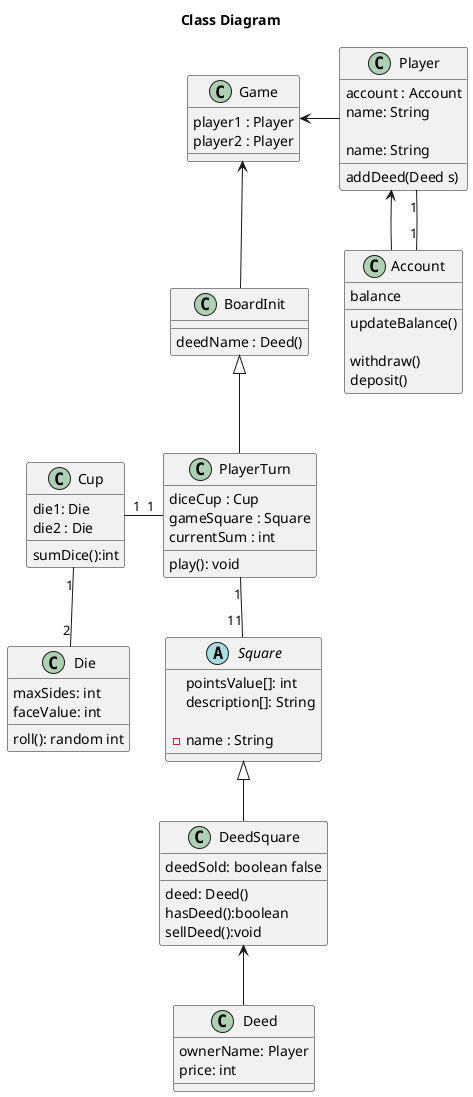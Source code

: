 @startuml

title Class Diagram

class PlayerTurn {
diceCup : Cup
gameSquare : Square
currentSum : int

play(): void
}

class Cup{
die1: Die
die2 : Die
sumDice():int
}

class Die {
maxSides: int
faceValue: int

roll(): random int

}

class Game {
player1 : Player
player2 : Player



}

class Player{
account : Account
name: String

}

class Account{
balance
updateBalance()

}

class Square {
pointsValue[]: int
description[]: String

}



'https://plantuml.com/class-diagram
class BoardInit {
deedName : Deed()

}

abstract class Square {
- name : String
}

class DeedSquare {
deed: Deed()
deedSold: boolean false
hasDeed():boolean
sellDeed():void

}

class Deed {
ownerName: Player
price: int

}

class Player {
name: String
addDeed(Deed s)

}

class Account {
withdraw()
deposit()

}
Game <-down- BoardInit

BoardInit <|-down- PlayerTurn

Square <|-down- DeedSquare

DeedSquare <-down- Deed

Player <-down- Account

Game <-right- Player

PlayerTurn "1" -left- "1" Cup



PlayerTurn "1" -down- "11" Square



Cup "1" -down- "2" Die

Player "1" -down- "1" Account

@enduml


